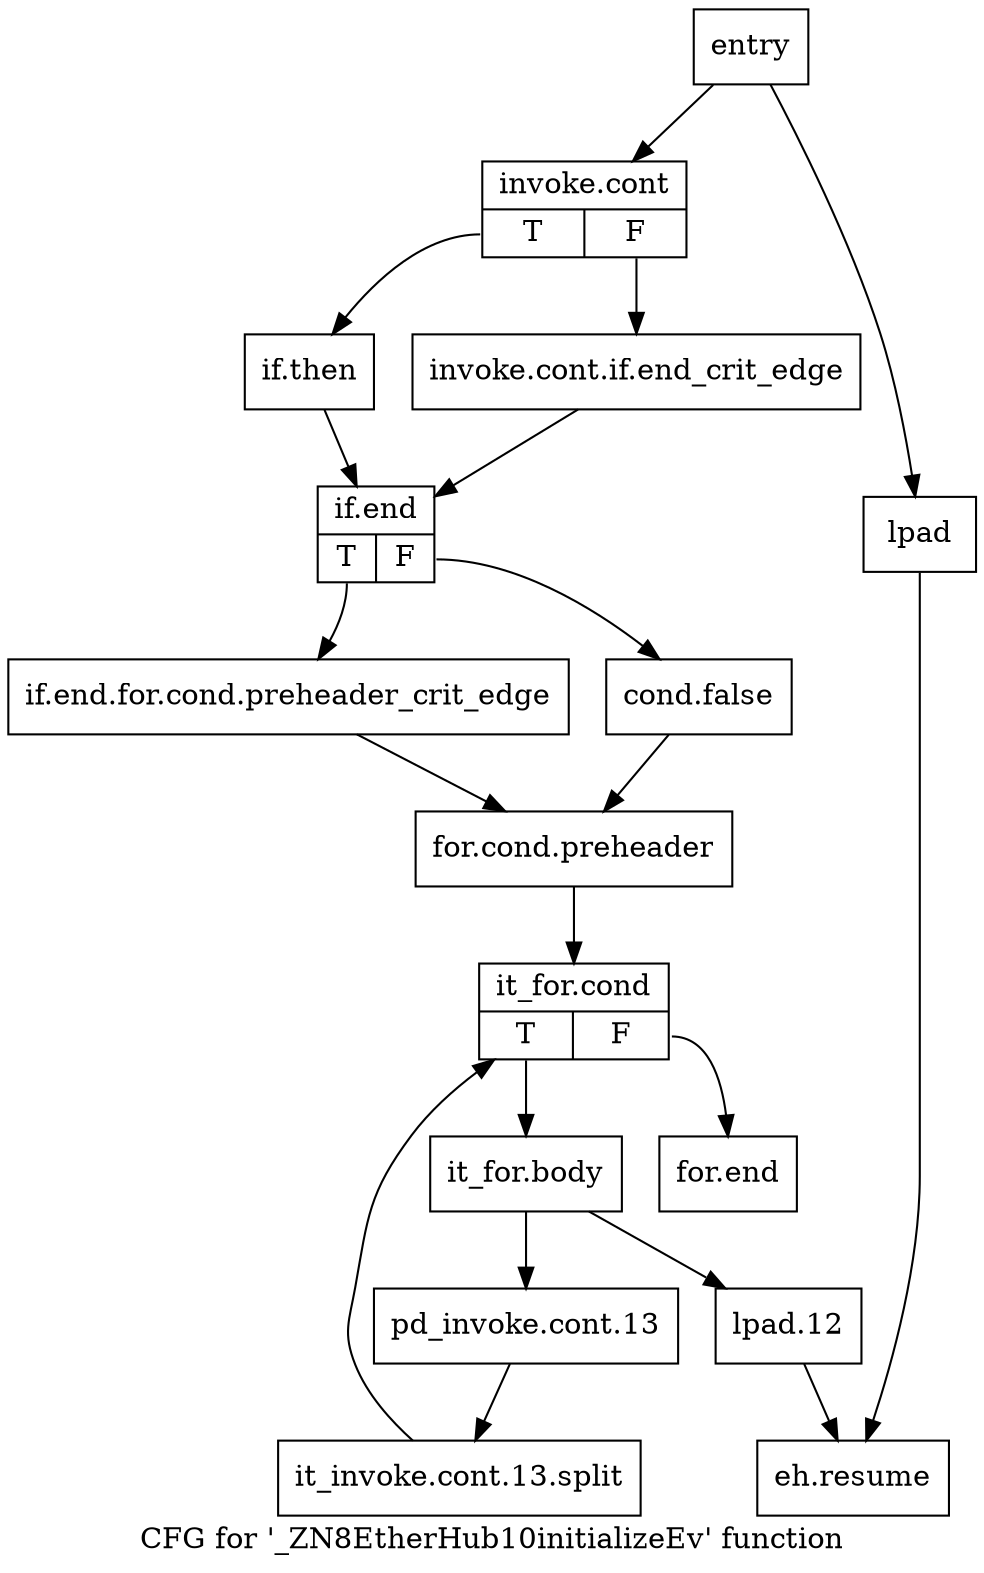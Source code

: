 digraph "CFG for '_ZN8EtherHub10initializeEv' function" {
	label="CFG for '_ZN8EtherHub10initializeEv' function";

	Node0xf16190 [shape=record,label="{entry}"];
	Node0xf16190 -> Node0xf161e0;
	Node0xf16190 -> Node0xf162d0;
	Node0xf161e0 [shape=record,label="{invoke.cont|{<s0>T|<s1>F}}"];
	Node0xf161e0:s0 -> Node0xf16280;
	Node0xf161e0:s1 -> Node0xf16230;
	Node0xf16230 [shape=record,label="{invoke.cont.if.end_crit_edge}"];
	Node0xf16230 -> Node0xf16320;
	Node0xf16280 [shape=record,label="{if.then}"];
	Node0xf16280 -> Node0xf16320;
	Node0xf162d0 [shape=record,label="{lpad}"];
	Node0xf162d0 -> Node0xf165f0;
	Node0xf16320 [shape=record,label="{if.end|{<s0>T|<s1>F}}"];
	Node0xf16320:s0 -> Node0xf16370;
	Node0xf16320:s1 -> Node0xf163c0;
	Node0xf16370 [shape=record,label="{if.end.for.cond.preheader_crit_edge}"];
	Node0xf16370 -> Node0xf16410;
	Node0xf163c0 [shape=record,label="{cond.false}"];
	Node0xf163c0 -> Node0xf16410;
	Node0xf16410 [shape=record,label="{for.cond.preheader}"];
	Node0xf16410 -> Node0xf16460;
	Node0xf16460 [shape=record,label="{it_for.cond|{<s0>T|<s1>F}}"];
	Node0xf16460:s0 -> Node0xf164b0;
	Node0xf16460:s1 -> Node0xf165a0;
	Node0xf164b0 [shape=record,label="{it_for.body}"];
	Node0xf164b0 -> Node0xf16500;
	Node0xf164b0 -> Node0xf16550;
	Node0xf16500 [shape=record,label="{pd_invoke.cont.13}"];
	Node0xf16500 -> Node0x240b360;
	Node0x240b360 [shape=record,label="{it_invoke.cont.13.split}"];
	Node0x240b360 -> Node0xf16460;
	Node0xf16550 [shape=record,label="{lpad.12}"];
	Node0xf16550 -> Node0xf165f0;
	Node0xf165a0 [shape=record,label="{for.end}"];
	Node0xf165f0 [shape=record,label="{eh.resume}"];
}

